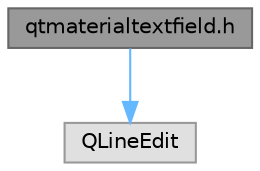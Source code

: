 digraph "qtmaterialtextfield.h"
{
 // LATEX_PDF_SIZE
  bgcolor="transparent";
  edge [fontname=Helvetica,fontsize=10,labelfontname=Helvetica,labelfontsize=10];
  node [fontname=Helvetica,fontsize=10,shape=box,height=0.2,width=0.4];
  Node1 [id="Node000001",label="qtmaterialtextfield.h",height=0.2,width=0.4,color="gray40", fillcolor="grey60", style="filled", fontcolor="black",tooltip="定义 QtMaterialTextField 类，提供 Material Design 文本输入框"];
  Node1 -> Node2 [id="edge1_Node000001_Node000002",color="steelblue1",style="solid",tooltip=" "];
  Node2 [id="Node000002",label="QLineEdit",height=0.2,width=0.4,color="grey60", fillcolor="#E0E0E0", style="filled",tooltip=" "];
}
